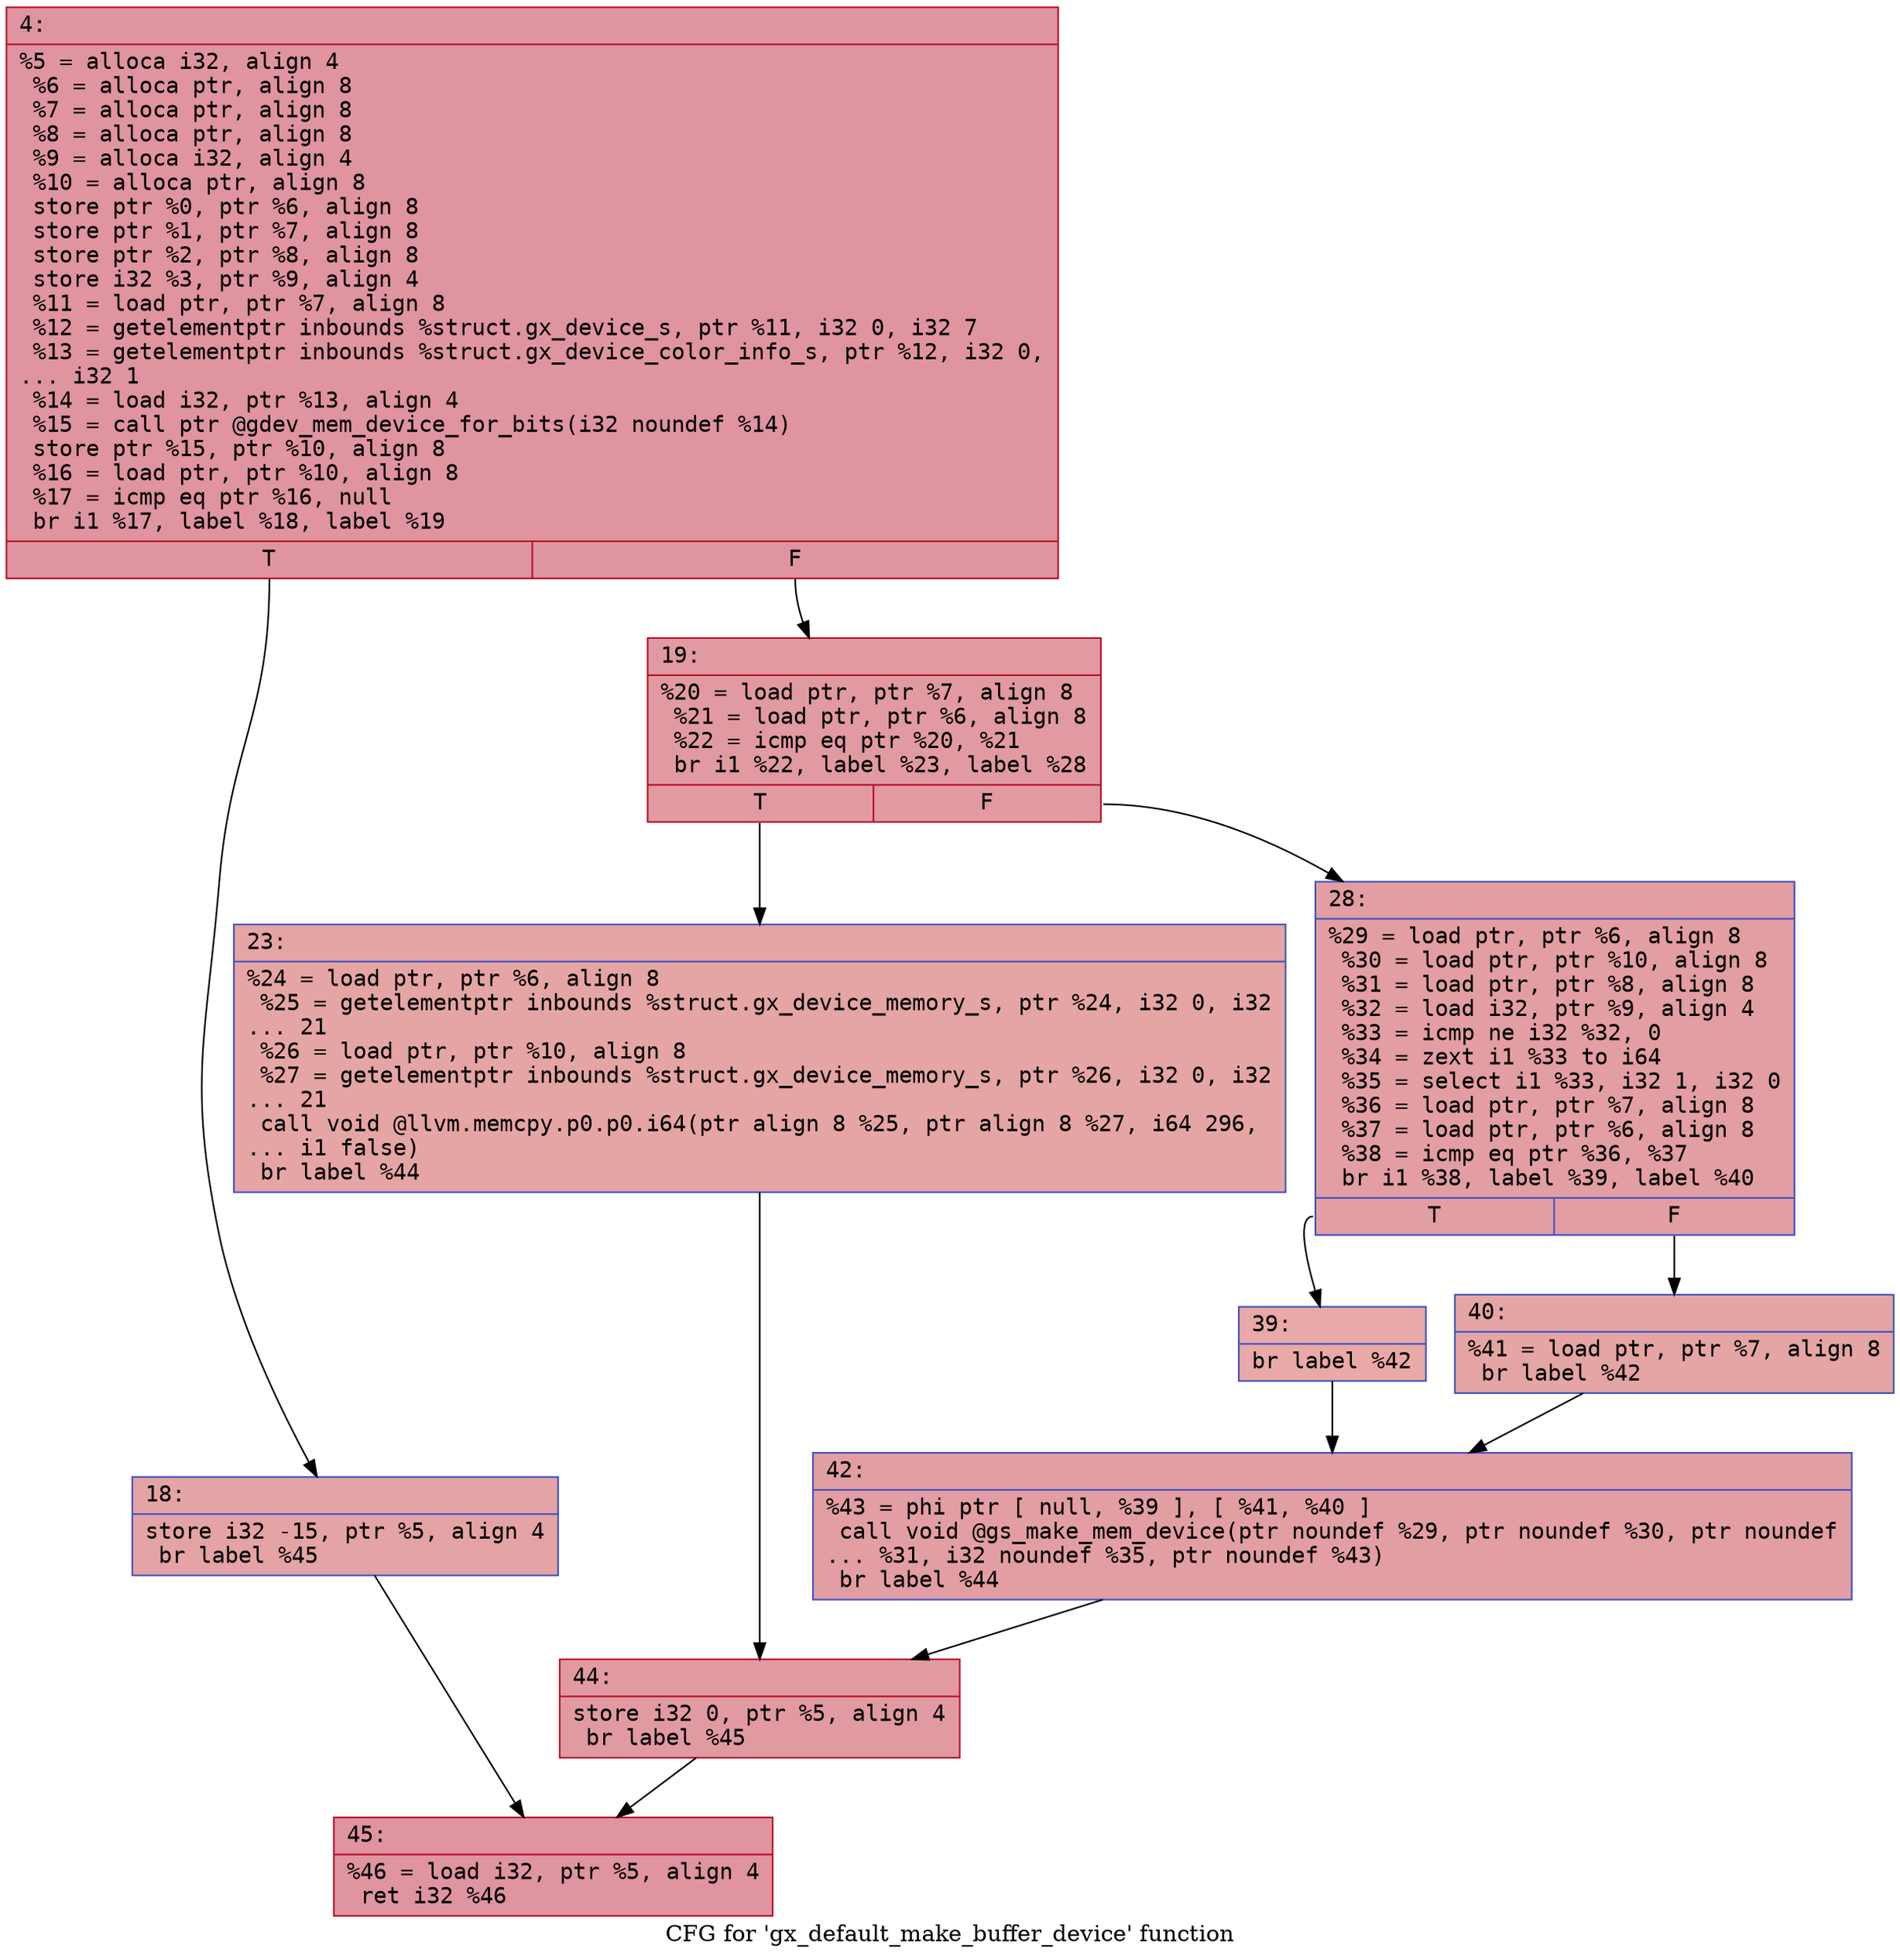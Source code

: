 digraph "CFG for 'gx_default_make_buffer_device' function" {
	label="CFG for 'gx_default_make_buffer_device' function";

	Node0x600000046a30 [shape=record,color="#b70d28ff", style=filled, fillcolor="#b70d2870" fontname="Courier",label="{4:\l|  %5 = alloca i32, align 4\l  %6 = alloca ptr, align 8\l  %7 = alloca ptr, align 8\l  %8 = alloca ptr, align 8\l  %9 = alloca i32, align 4\l  %10 = alloca ptr, align 8\l  store ptr %0, ptr %6, align 8\l  store ptr %1, ptr %7, align 8\l  store ptr %2, ptr %8, align 8\l  store i32 %3, ptr %9, align 4\l  %11 = load ptr, ptr %7, align 8\l  %12 = getelementptr inbounds %struct.gx_device_s, ptr %11, i32 0, i32 7\l  %13 = getelementptr inbounds %struct.gx_device_color_info_s, ptr %12, i32 0,\l... i32 1\l  %14 = load i32, ptr %13, align 4\l  %15 = call ptr @gdev_mem_device_for_bits(i32 noundef %14)\l  store ptr %15, ptr %10, align 8\l  %16 = load ptr, ptr %10, align 8\l  %17 = icmp eq ptr %16, null\l  br i1 %17, label %18, label %19\l|{<s0>T|<s1>F}}"];
	Node0x600000046a30:s0 -> Node0x600000046a80[tooltip="4 -> 18\nProbability 37.50%" ];
	Node0x600000046a30:s1 -> Node0x600000046ad0[tooltip="4 -> 19\nProbability 62.50%" ];
	Node0x600000046a80 [shape=record,color="#3d50c3ff", style=filled, fillcolor="#c32e3170" fontname="Courier",label="{18:\l|  store i32 -15, ptr %5, align 4\l  br label %45\l}"];
	Node0x600000046a80 -> Node0x600000046d00[tooltip="18 -> 45\nProbability 100.00%" ];
	Node0x600000046ad0 [shape=record,color="#b70d28ff", style=filled, fillcolor="#bb1b2c70" fontname="Courier",label="{19:\l|  %20 = load ptr, ptr %7, align 8\l  %21 = load ptr, ptr %6, align 8\l  %22 = icmp eq ptr %20, %21\l  br i1 %22, label %23, label %28\l|{<s0>T|<s1>F}}"];
	Node0x600000046ad0:s0 -> Node0x600000046b20[tooltip="19 -> 23\nProbability 37.50%" ];
	Node0x600000046ad0:s1 -> Node0x600000046b70[tooltip="19 -> 28\nProbability 62.50%" ];
	Node0x600000046b20 [shape=record,color="#3d50c3ff", style=filled, fillcolor="#c5333470" fontname="Courier",label="{23:\l|  %24 = load ptr, ptr %6, align 8\l  %25 = getelementptr inbounds %struct.gx_device_memory_s, ptr %24, i32 0, i32\l... 21\l  %26 = load ptr, ptr %10, align 8\l  %27 = getelementptr inbounds %struct.gx_device_memory_s, ptr %26, i32 0, i32\l... 21\l  call void @llvm.memcpy.p0.p0.i64(ptr align 8 %25, ptr align 8 %27, i64 296,\l... i1 false)\l  br label %44\l}"];
	Node0x600000046b20 -> Node0x600000046cb0[tooltip="23 -> 44\nProbability 100.00%" ];
	Node0x600000046b70 [shape=record,color="#3d50c3ff", style=filled, fillcolor="#be242e70" fontname="Courier",label="{28:\l|  %29 = load ptr, ptr %6, align 8\l  %30 = load ptr, ptr %10, align 8\l  %31 = load ptr, ptr %8, align 8\l  %32 = load i32, ptr %9, align 4\l  %33 = icmp ne i32 %32, 0\l  %34 = zext i1 %33 to i64\l  %35 = select i1 %33, i32 1, i32 0\l  %36 = load ptr, ptr %7, align 8\l  %37 = load ptr, ptr %6, align 8\l  %38 = icmp eq ptr %36, %37\l  br i1 %38, label %39, label %40\l|{<s0>T|<s1>F}}"];
	Node0x600000046b70:s0 -> Node0x600000046bc0[tooltip="28 -> 39\nProbability 37.50%" ];
	Node0x600000046b70:s1 -> Node0x600000046c10[tooltip="28 -> 40\nProbability 62.50%" ];
	Node0x600000046bc0 [shape=record,color="#3d50c3ff", style=filled, fillcolor="#ca3b3770" fontname="Courier",label="{39:\l|  br label %42\l}"];
	Node0x600000046bc0 -> Node0x600000046c60[tooltip="39 -> 42\nProbability 100.00%" ];
	Node0x600000046c10 [shape=record,color="#3d50c3ff", style=filled, fillcolor="#c5333470" fontname="Courier",label="{40:\l|  %41 = load ptr, ptr %7, align 8\l  br label %42\l}"];
	Node0x600000046c10 -> Node0x600000046c60[tooltip="40 -> 42\nProbability 100.00%" ];
	Node0x600000046c60 [shape=record,color="#3d50c3ff", style=filled, fillcolor="#be242e70" fontname="Courier",label="{42:\l|  %43 = phi ptr [ null, %39 ], [ %41, %40 ]\l  call void @gs_make_mem_device(ptr noundef %29, ptr noundef %30, ptr noundef\l... %31, i32 noundef %35, ptr noundef %43)\l  br label %44\l}"];
	Node0x600000046c60 -> Node0x600000046cb0[tooltip="42 -> 44\nProbability 100.00%" ];
	Node0x600000046cb0 [shape=record,color="#b70d28ff", style=filled, fillcolor="#bb1b2c70" fontname="Courier",label="{44:\l|  store i32 0, ptr %5, align 4\l  br label %45\l}"];
	Node0x600000046cb0 -> Node0x600000046d00[tooltip="44 -> 45\nProbability 100.00%" ];
	Node0x600000046d00 [shape=record,color="#b70d28ff", style=filled, fillcolor="#b70d2870" fontname="Courier",label="{45:\l|  %46 = load i32, ptr %5, align 4\l  ret i32 %46\l}"];
}
